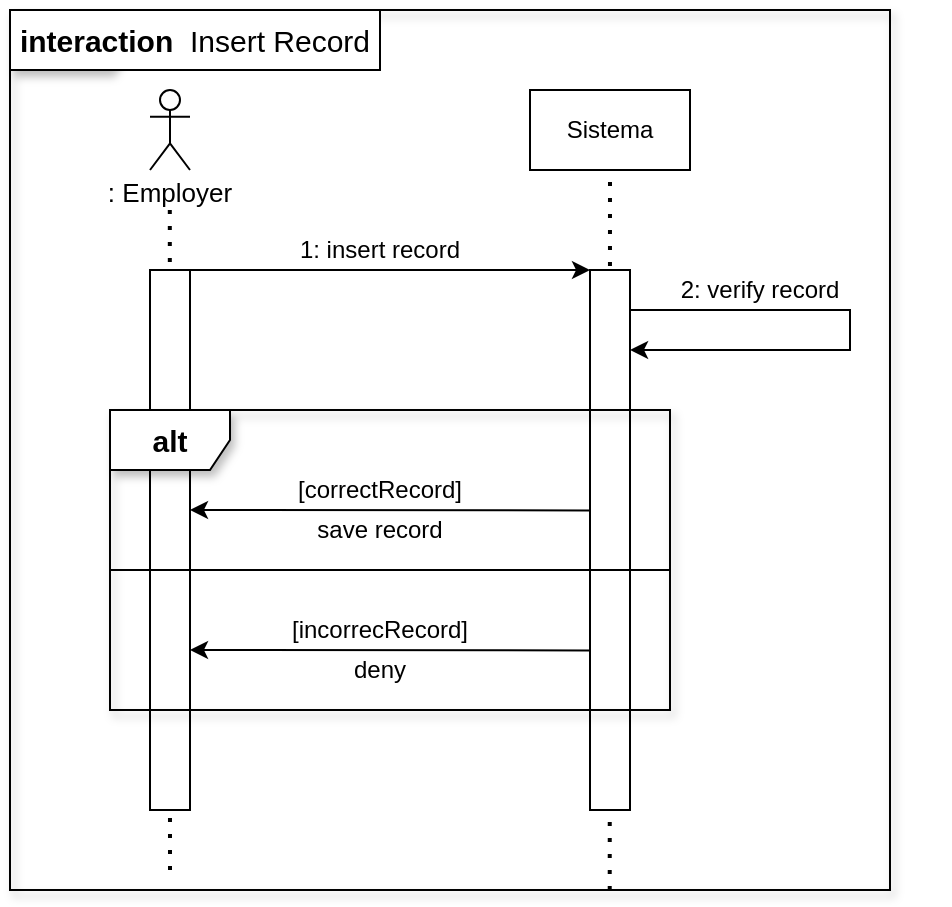 <mxfile version="18.0.2"><diagram id="UpNIuKmsbLigZZ8yQp6y" name="Page-1"><mxGraphModel dx="1382" dy="739" grid="1" gridSize="10" guides="1" tooltips="1" connect="1" arrows="1" fold="1" page="1" pageScale="1" pageWidth="850" pageHeight="1100" math="0" shadow="0"><root><mxCell id="0"/><mxCell id="1" parent="0"/><mxCell id="u64LnI16Grh1D7V178j2-20" value="Login" style="shape=umlFrame;whiteSpace=wrap;html=1;fontSize=15;shadow=1;" vertex="1" parent="1"><mxGeometry x="85" y="160" width="440" height="440" as="geometry"/></mxCell><mxCell id="u64LnI16Grh1D7V178j2-1" value="" style="endArrow=none;dashed=1;html=1;dashPattern=1 3;strokeWidth=2;rounded=0;entryX=0.5;entryY=1;entryDx=0;entryDy=0;" edge="1" parent="1" target="u64LnI16Grh1D7V178j2-5"><mxGeometry width="50" height="50" relative="1" as="geometry"><mxPoint x="384.86" y="600" as="sourcePoint"/><mxPoint x="384.76" y="270.0" as="targetPoint"/></mxGeometry></mxCell><mxCell id="u64LnI16Grh1D7V178j2-2" value="" style="endArrow=none;dashed=1;html=1;dashPattern=1 3;strokeWidth=2;rounded=0;" edge="1" parent="1"><mxGeometry width="50" height="50" relative="1" as="geometry"><mxPoint x="165" y="590" as="sourcePoint"/><mxPoint x="164.9" y="260" as="targetPoint"/></mxGeometry></mxCell><mxCell id="u64LnI16Grh1D7V178j2-3" value="" style="rounded=0;whiteSpace=wrap;html=1;rotation=90;" vertex="1" parent="1"><mxGeometry x="30" y="415" width="270" height="20" as="geometry"/></mxCell><mxCell id="u64LnI16Grh1D7V178j2-4" value="" style="shape=umlActor;verticalLabelPosition=bottom;verticalAlign=top;html=1;outlineConnect=0;" vertex="1" parent="1"><mxGeometry x="155" y="200" width="20" height="40" as="geometry"/></mxCell><mxCell id="u64LnI16Grh1D7V178j2-5" value="Sistema" style="rounded=0;whiteSpace=wrap;html=1;" vertex="1" parent="1"><mxGeometry x="345" y="200" width="80" height="40" as="geometry"/></mxCell><mxCell id="u64LnI16Grh1D7V178j2-6" value="" style="endArrow=classic;html=1;rounded=0;entryX=0;entryY=1;entryDx=0;entryDy=0;" edge="1" parent="1" target="u64LnI16Grh1D7V178j2-7"><mxGeometry width="50" height="50" relative="1" as="geometry"><mxPoint x="165" y="290" as="sourcePoint"/><mxPoint x="345" y="290" as="targetPoint"/></mxGeometry></mxCell><mxCell id="u64LnI16Grh1D7V178j2-7" value="" style="rounded=0;whiteSpace=wrap;html=1;rotation=90;" vertex="1" parent="1"><mxGeometry x="250" y="415" width="270" height="20" as="geometry"/></mxCell><mxCell id="u64LnI16Grh1D7V178j2-8" value="1: insert record" style="text;html=1;strokeColor=none;fillColor=none;align=center;verticalAlign=middle;whiteSpace=wrap;rounded=0;" vertex="1" parent="1"><mxGeometry x="175" y="270" width="190" height="20" as="geometry"/></mxCell><mxCell id="u64LnI16Grh1D7V178j2-9" value="" style="endArrow=classic;html=1;rounded=0;entryX=0.148;entryY=-0.002;entryDx=0;entryDy=0;entryPerimeter=0;" edge="1" parent="1" target="u64LnI16Grh1D7V178j2-7"><mxGeometry width="50" height="50" relative="1" as="geometry"><mxPoint x="395" y="310" as="sourcePoint"/><mxPoint x="435" y="350" as="targetPoint"/><Array as="points"><mxPoint x="505" y="310"/><mxPoint x="505" y="330"/></Array></mxGeometry></mxCell><mxCell id="u64LnI16Grh1D7V178j2-10" value="2: verify record" style="text;html=1;strokeColor=none;fillColor=none;align=center;verticalAlign=middle;whiteSpace=wrap;rounded=0;" vertex="1" parent="1"><mxGeometry x="365" y="290" width="190" height="20" as="geometry"/></mxCell><mxCell id="u64LnI16Grh1D7V178j2-11" value="" style="endArrow=classic;html=1;rounded=0;exitX=0.314;exitY=1;exitDx=0;exitDy=0;exitPerimeter=0;entryX=0;entryY=0;entryDx=0;entryDy=0;" edge="1" parent="1" target="u64LnI16Grh1D7V178j2-17"><mxGeometry width="50" height="50" relative="1" as="geometry"><mxPoint x="375" y="480.2" as="sourcePoint"/><mxPoint x="165" y="480" as="targetPoint"/></mxGeometry></mxCell><mxCell id="u64LnI16Grh1D7V178j2-12" value="" style="endArrow=classic;html=1;rounded=0;exitX=0.314;exitY=1;exitDx=0;exitDy=0;exitPerimeter=0;entryX=0;entryY=0;entryDx=0;entryDy=0;" edge="1" parent="1" target="u64LnI16Grh1D7V178j2-16"><mxGeometry width="50" height="50" relative="1" as="geometry"><mxPoint x="375" y="410.2" as="sourcePoint"/><mxPoint x="165" y="410" as="targetPoint"/></mxGeometry></mxCell><mxCell id="u64LnI16Grh1D7V178j2-13" value="" style="line;strokeWidth=1;fillColor=none;align=left;verticalAlign=middle;spacingTop=-1;spacingLeft=3;spacingRight=3;rotatable=0;labelPosition=right;points=[];portConstraint=eastwest;" vertex="1" parent="1"><mxGeometry x="135" y="436" width="280" height="8" as="geometry"/></mxCell><mxCell id="u64LnI16Grh1D7V178j2-14" value="[correctRecord]" style="text;html=1;strokeColor=none;fillColor=none;align=center;verticalAlign=middle;whiteSpace=wrap;rounded=0;" vertex="1" parent="1"><mxGeometry x="175" y="390" width="190" height="20" as="geometry"/></mxCell><mxCell id="u64LnI16Grh1D7V178j2-15" value="[incorrecRecord]" style="text;html=1;strokeColor=none;fillColor=none;align=center;verticalAlign=middle;whiteSpace=wrap;rounded=0;" vertex="1" parent="1"><mxGeometry x="175" y="460" width="190" height="20" as="geometry"/></mxCell><mxCell id="u64LnI16Grh1D7V178j2-16" value="save record" style="text;html=1;strokeColor=none;fillColor=none;align=center;verticalAlign=middle;whiteSpace=wrap;rounded=0;" vertex="1" parent="1"><mxGeometry x="175" y="410" width="190" height="20" as="geometry"/></mxCell><mxCell id="u64LnI16Grh1D7V178j2-17" value="deny" style="text;html=1;strokeColor=none;fillColor=none;align=center;verticalAlign=middle;whiteSpace=wrap;rounded=0;" vertex="1" parent="1"><mxGeometry x="175" y="480" width="190" height="20" as="geometry"/></mxCell><mxCell id="u64LnI16Grh1D7V178j2-19" value="&lt;font style=&quot;font-size: 13px;&quot;&gt;: Employer&lt;/font&gt;" style="text;html=1;strokeColor=none;fillColor=none;align=center;verticalAlign=middle;whiteSpace=wrap;rounded=0;shadow=0;sketch=0;fontSize=15;" vertex="1" parent="1"><mxGeometry x="125" y="240" width="80" height="20" as="geometry"/></mxCell><mxCell id="u64LnI16Grh1D7V178j2-21" value="&lt;b&gt;interaction&amp;nbsp;&lt;/b&gt;&amp;nbsp;Insert Record" style="rounded=0;whiteSpace=wrap;html=1;shadow=0;sketch=0;fontSize=15;" vertex="1" parent="1"><mxGeometry x="85" y="160" width="185" height="30" as="geometry"/></mxCell><mxCell id="u64LnI16Grh1D7V178j2-18" value="&lt;b&gt;&lt;font style=&quot;font-size: 15px;&quot;&gt;alt&lt;/font&gt;&lt;/b&gt;" style="shape=umlFrame;whiteSpace=wrap;html=1;shadow=1;" vertex="1" parent="1"><mxGeometry x="135" y="360" width="280" height="150" as="geometry"/></mxCell></root></mxGraphModel></diagram></mxfile>